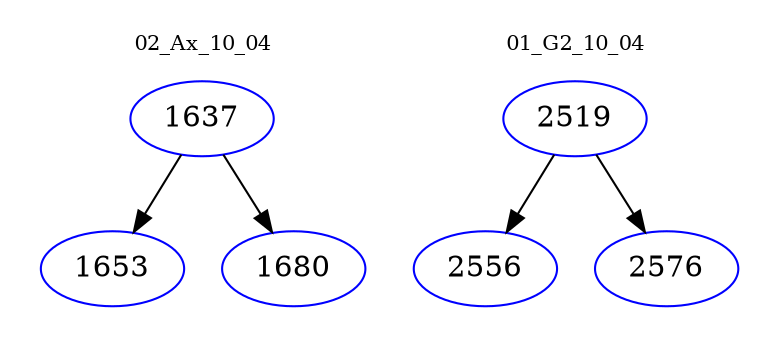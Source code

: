 digraph{
subgraph cluster_0 {
color = white
label = "02_Ax_10_04";
fontsize=10;
T0_1637 [label="1637", color="blue"]
T0_1637 -> T0_1653 [color="black"]
T0_1653 [label="1653", color="blue"]
T0_1637 -> T0_1680 [color="black"]
T0_1680 [label="1680", color="blue"]
}
subgraph cluster_1 {
color = white
label = "01_G2_10_04";
fontsize=10;
T1_2519 [label="2519", color="blue"]
T1_2519 -> T1_2556 [color="black"]
T1_2556 [label="2556", color="blue"]
T1_2519 -> T1_2576 [color="black"]
T1_2576 [label="2576", color="blue"]
}
}
